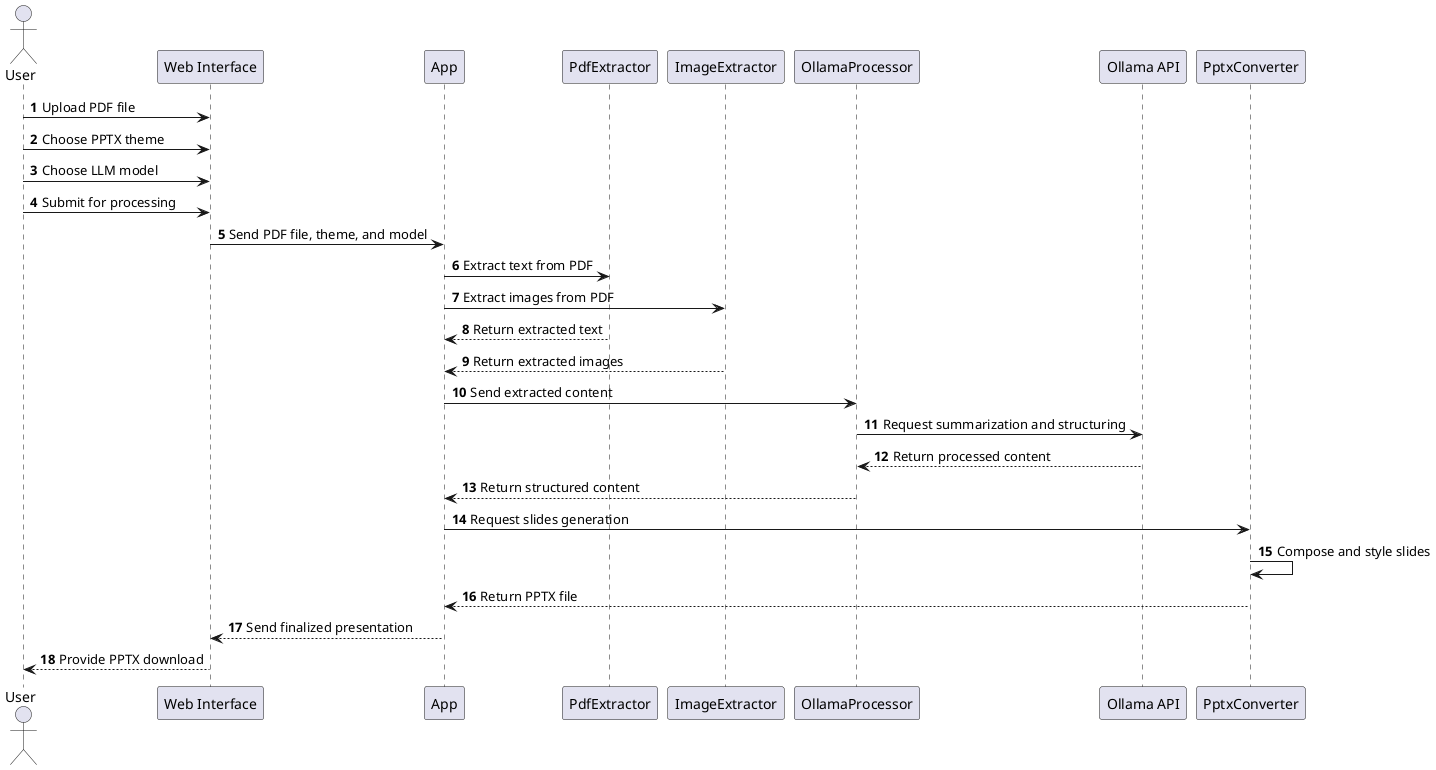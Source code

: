 @startuml "PDF to PowerPoint Conversion Flow"

actor "User" as User
participant "Web Interface" as WebUI
participant "App" as Main
participant "PdfExtractor" as PdfExtractor
participant "ImageExtractor" as ImageExtractor
participant "OllamaProcessor" as OllamaProcessor
participant "Ollama API" as Ollama
participant "PptxConverter" as PptxConverter

autonumber
User -> WebUI: Upload PDF file
User -> WebUI: Choose PPTX theme
User -> WebUI: Choose LLM model
User -> WebUI: Submit for processing
WebUI -> Main: Send PDF file, theme, and model
Main -> PdfExtractor: Extract text from PDF
Main -> ImageExtractor: Extract images from PDF
PdfExtractor --> Main: Return extracted text
ImageExtractor --> Main: Return extracted images

Main -> OllamaProcessor: Send extracted content
OllamaProcessor -> Ollama: Request summarization and structuring
Ollama --> OllamaProcessor: Return processed content
OllamaProcessor --> Main: Return structured content

Main -> PptxConverter: Request slides generation
PptxConverter -> PptxConverter: Compose and style slides
PptxConverter --> Main: Return PPTX file

Main --> WebUI: Send finalized presentation
WebUI --> User: Provide PPTX download

@enduml